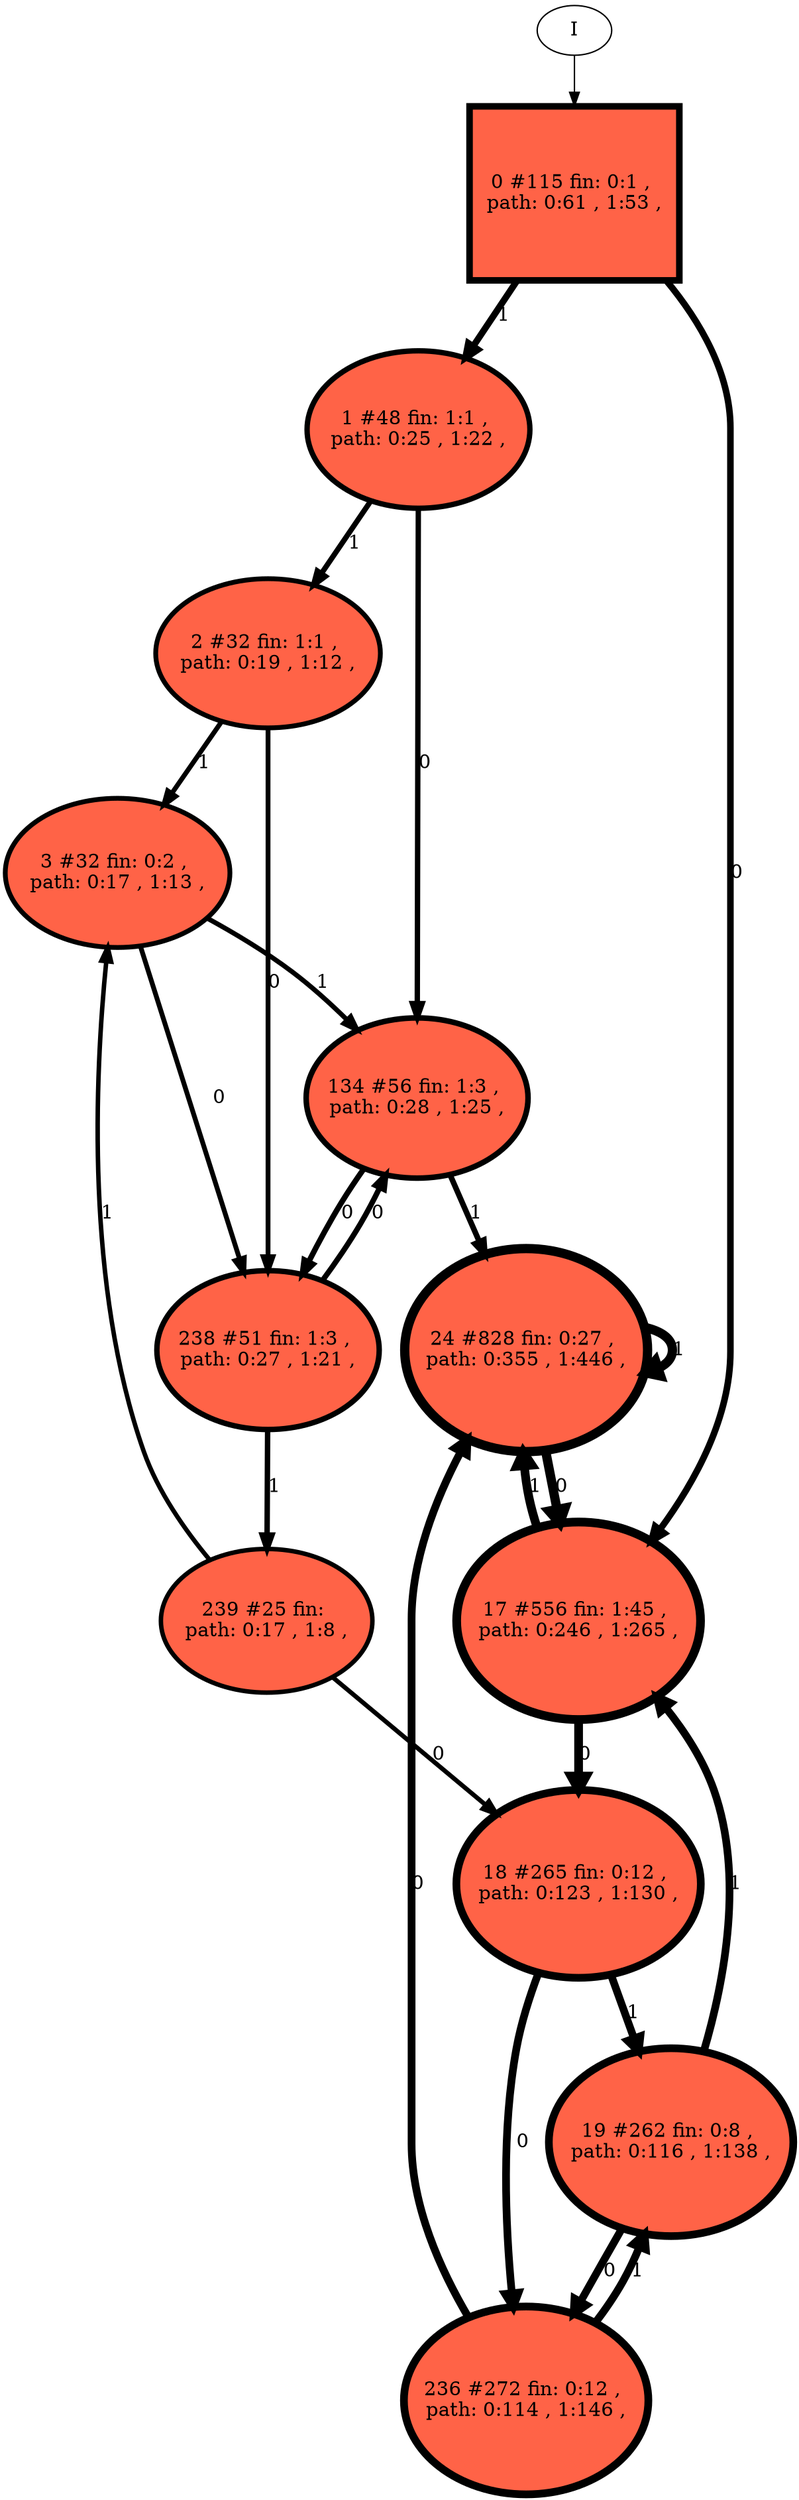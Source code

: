 // produced with flexfringe // 
digraph DFA {
	0 [label="root" shape=box];
		I -> 0;
	0 [ label="0 #115 fin: 0:1 , 
 path: 0:61 , 1:53 , " , style=filled, fillcolor="tomato", width=1.74982, height=1.74982, penwidth=4.75359];
		0 -> 1 [label="1 " , penwidth=4.75359 ];
		0 -> 17 [label="0 " , penwidth=4.75359 ];
	1 [ label="1 #48 fin: 1:1 , 
 path: 0:25 , 1:22 , " , style=filled, fillcolor="tomato", width=1.58756, height=1.58756, penwidth=3.89182];
		1 -> 2 [label="1 " , penwidth=3.89182 ];
		1 -> 134 [label="0 " , penwidth=3.89182 ];
	17 [ label="17 #556 fin: 1:45 , 
 path: 0:246 , 1:265 , " , style=filled, fillcolor="tomato", width=1.99096, height=1.99096, penwidth=6.32257];
		17 -> 24 [label="1 " , penwidth=6.32257 ];
		17 -> 18 [label="0 " , penwidth=6.32257 ];
	2 [ label="2 #32 fin: 1:1 , 
 path: 0:19 , 1:12 , " , style=filled, fillcolor="tomato", width=1.5033, height=1.5033, penwidth=3.49651];
		2 -> 3 [label="1 " , penwidth=3.49651 ];
		2 -> 238 [label="0 " , penwidth=3.49651 ];
	134 [ label="134 #56 fin: 1:3 , 
 path: 0:28 , 1:25 , " , style=filled, fillcolor="tomato", width=1.61801, height=1.61801, penwidth=4.04305];
		134 -> 24 [label="1 " , penwidth=4.04305 ];
		134 -> 238 [label="0 " , penwidth=4.04305 ];
	24 [ label="24 #828 fin: 0:27 , 
 path: 0:355 , 1:446 , " , style=filled, fillcolor="tomato", width=2.04384, height=2.04384, penwidth=6.72022];
		24 -> 24 [label="1 " , penwidth=6.72022 ];
		24 -> 17 [label="0 " , penwidth=6.72022 ];
	18 [ label="18 #265 fin: 0:12 , 
 path: 0:123 , 1:130 , " , style=filled, fillcolor="tomato", width=1.88457, height=1.88457, penwidth=5.5835];
		18 -> 19 [label="1 " , penwidth=5.5835 ];
		18 -> 236 [label="0 " , penwidth=5.5835 ];
	3 [ label="3 #32 fin: 0:2 , 
 path: 0:17 , 1:13 , " , style=filled, fillcolor="tomato", width=1.5033, height=1.5033, penwidth=3.49651];
		3 -> 134 [label="1 " , penwidth=3.49651 ];
		3 -> 238 [label="0 " , penwidth=3.49651 ];
	238 [ label="238 #51 fin: 1:3 , 
 path: 0:27 , 1:21 , " , style=filled, fillcolor="tomato", width=1.59964, height=1.59964, penwidth=3.95124];
		238 -> 239 [label="1 " , penwidth=3.95124 ];
		238 -> 134 [label="0 " , penwidth=3.95124 ];
	19 [ label="19 #262 fin: 0:8 , 
 path: 0:116 , 1:138 , " , style=filled, fillcolor="tomato", width=1.88284, height=1.88284, penwidth=5.57215];
		19 -> 17 [label="1 " , penwidth=5.57215 ];
		19 -> 236 [label="0 " , penwidth=5.57215 ];
	236 [ label="236 #272 fin: 0:12 , 
 path: 0:114 , 1:146 , " , style=filled, fillcolor="tomato", width=1.8885, height=1.8885, penwidth=5.60947];
		236 -> 19 [label="1 " , penwidth=5.60947 ];
		236 -> 24 [label="0 " , penwidth=5.60947 ];
	239 [ label="239 #25 fin: 
 path: 0:17 , 1:8 , " , style=filled, fillcolor="tomato", width=1.44882, height=1.44882, penwidth=3.2581];
		239 -> 3 [label="1 " , penwidth=3.2581 ];
		239 -> 18 [label="0 " , penwidth=3.2581 ];
}
